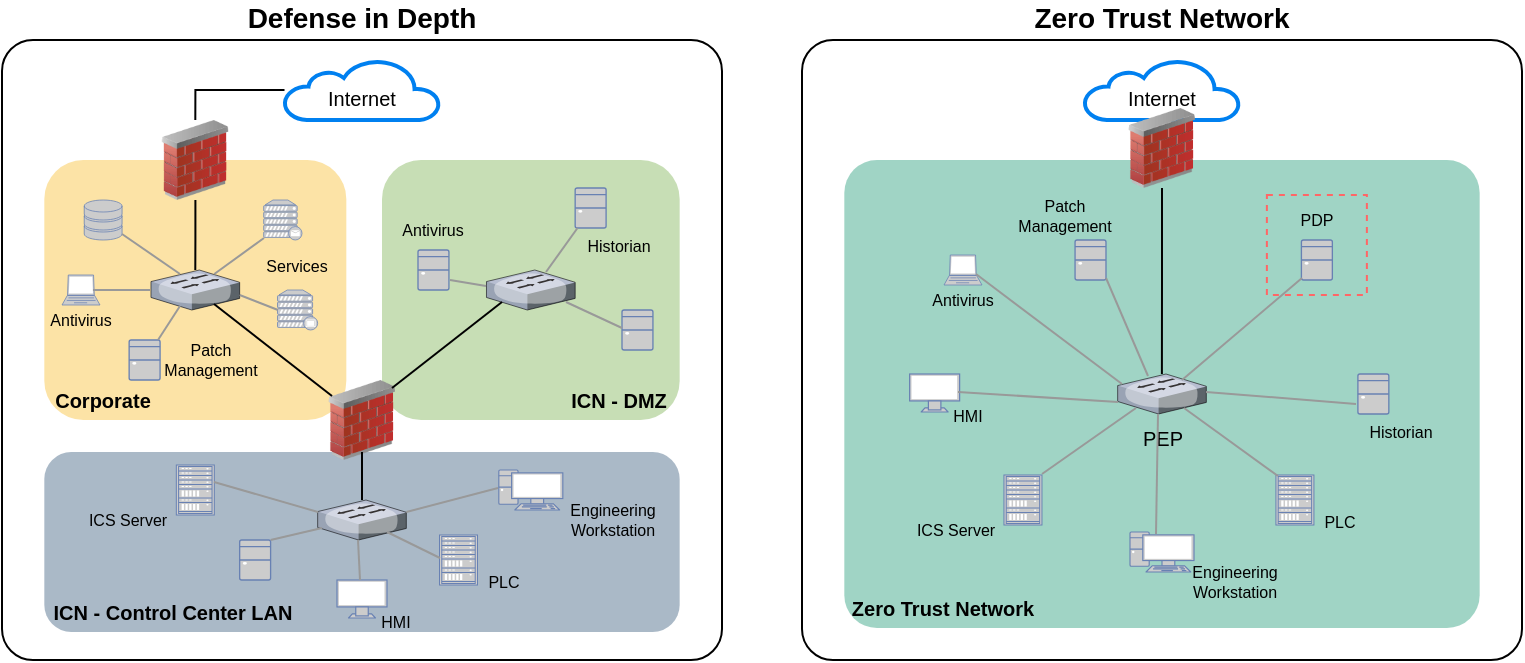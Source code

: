 <mxfile version="21.3.7" type="device">
  <diagram name="Page-1" id="qPqRIe6pFMWXluz6GCTL">
    <mxGraphModel dx="1195" dy="729" grid="1" gridSize="10" guides="1" tooltips="1" connect="1" arrows="1" fold="1" page="1" pageScale="1" pageWidth="850" pageHeight="1100" math="0" shadow="0">
      <root>
        <mxCell id="0" />
        <mxCell id="1" parent="0" />
        <mxCell id="a8OzjmlN-v2eZYr574MS-1" value="&lt;font style=&quot;font-size: 14px;&quot;&gt;&lt;b&gt;Defense in Depth&lt;/b&gt;&lt;/font&gt;" style="rounded=1;whiteSpace=wrap;html=1;arcSize=5;labelPosition=center;verticalLabelPosition=top;align=center;verticalAlign=bottom;" parent="1" vertex="1">
          <mxGeometry x="40" y="150" width="360" height="310" as="geometry" />
        </mxCell>
        <mxCell id="a8OzjmlN-v2eZYr574MS-2" value="&lt;font style=&quot;font-size: 14px;&quot;&gt;&lt;b&gt;Zero Trust Network&lt;/b&gt;&lt;/font&gt;" style="rounded=1;whiteSpace=wrap;html=1;arcSize=5;labelPosition=center;verticalLabelPosition=top;align=center;verticalAlign=bottom;" parent="1" vertex="1">
          <mxGeometry x="440" y="150" width="360" height="310" as="geometry" />
        </mxCell>
        <mxCell id="a8OzjmlN-v2eZYr574MS-27" style="edgeStyle=orthogonalEdgeStyle;rounded=0;orthogonalLoop=1;jettySize=auto;html=1;entryX=0.5;entryY=0;entryDx=0;entryDy=0;endArrow=none;endFill=0;" parent="1" source="a8OzjmlN-v2eZYr574MS-3" target="a8OzjmlN-v2eZYr574MS-24" edge="1">
          <mxGeometry relative="1" as="geometry">
            <Array as="points">
              <mxPoint x="137" y="175" />
            </Array>
          </mxGeometry>
        </mxCell>
        <mxCell id="a8OzjmlN-v2eZYr574MS-3" value="" style="html=1;verticalLabelPosition=middle;align=center;labelBackgroundColor=#ffffff;verticalAlign=middle;strokeWidth=2;strokeColor=#0080F0;shadow=0;dashed=0;shape=mxgraph.ios7.icons.cloud;labelPosition=center;" parent="1" vertex="1">
          <mxGeometry x="181.25" y="160" width="77.5" height="30" as="geometry" />
        </mxCell>
        <mxCell id="a8OzjmlN-v2eZYr574MS-5" value="" style="html=1;verticalLabelPosition=middle;align=center;labelBackgroundColor=#ffffff;verticalAlign=middle;strokeWidth=2;strokeColor=#0080F0;shadow=0;dashed=0;shape=mxgraph.ios7.icons.cloud;labelPosition=center;" parent="1" vertex="1">
          <mxGeometry x="581.25" y="160" width="77.5" height="30" as="geometry" />
        </mxCell>
        <mxCell id="a8OzjmlN-v2eZYr574MS-6" value="&lt;font style=&quot;font-size: 10px;&quot;&gt;Internet&lt;/font&gt;" style="text;html=1;strokeColor=none;fillColor=none;align=center;verticalAlign=middle;whiteSpace=wrap;rounded=0;" parent="1" vertex="1">
          <mxGeometry x="195" y="174" width="50" height="10" as="geometry" />
        </mxCell>
        <mxCell id="a8OzjmlN-v2eZYr574MS-7" value="Internet" style="text;html=1;strokeColor=none;fillColor=none;align=center;verticalAlign=middle;whiteSpace=wrap;rounded=0;fontSize=10;" parent="1" vertex="1">
          <mxGeometry x="595" y="174" width="50" height="10" as="geometry" />
        </mxCell>
        <mxCell id="a8OzjmlN-v2eZYr574MS-14" value="" style="rounded=1;whiteSpace=wrap;html=1;fillColor=#F9C74F;strokeColor=none;fillOpacity=50;" parent="1" vertex="1">
          <mxGeometry x="61.16" y="210" width="151" height="130" as="geometry" />
        </mxCell>
        <mxCell id="a8OzjmlN-v2eZYr574MS-15" value="" style="rounded=1;whiteSpace=wrap;html=1;strokeColor=none;fillColor=#90BE6D;fillOpacity=50;" parent="1" vertex="1">
          <mxGeometry x="230" y="210" width="148.83" height="130" as="geometry" />
        </mxCell>
        <mxCell id="a8OzjmlN-v2eZYr574MS-16" value="" style="rounded=1;whiteSpace=wrap;html=1;strokeColor=none;fillColor=#577590;fillOpacity=50;" parent="1" vertex="1">
          <mxGeometry x="61.16" y="356" width="317.67" height="90" as="geometry" />
        </mxCell>
        <mxCell id="a8OzjmlN-v2eZYr574MS-13" value="" style="image;html=1;image=img/lib/clip_art/networking/Firewall_02_128x128.png" parent="1" vertex="1">
          <mxGeometry x="192" y="320" width="56" height="40" as="geometry" />
        </mxCell>
        <mxCell id="a8OzjmlN-v2eZYr574MS-12" value="" style="verticalLabelPosition=bottom;sketch=0;aspect=fixed;html=1;verticalAlign=top;strokeColor=none;align=center;outlineConnect=0;shape=mxgraph.citrix.switch;" parent="1" vertex="1">
          <mxGeometry x="197.83" y="380" width="44.34" height="20" as="geometry" />
        </mxCell>
        <mxCell id="a8OzjmlN-v2eZYr574MS-11" value="" style="verticalLabelPosition=bottom;sketch=0;aspect=fixed;html=1;verticalAlign=top;strokeColor=none;align=center;outlineConnect=0;shape=mxgraph.citrix.switch;" parent="1" vertex="1">
          <mxGeometry x="282.24" y="265" width="44.34" height="20" as="geometry" />
        </mxCell>
        <mxCell id="a8OzjmlN-v2eZYr574MS-10" value="" style="verticalLabelPosition=bottom;sketch=0;aspect=fixed;html=1;verticalAlign=top;strokeColor=none;align=center;outlineConnect=0;shape=mxgraph.citrix.switch;" parent="1" vertex="1">
          <mxGeometry x="114.49" y="265" width="44.34" height="20" as="geometry" />
        </mxCell>
        <mxCell id="a8OzjmlN-v2eZYr574MS-17" value="&lt;font style=&quot;font-size: 10px;&quot;&gt;Corporate&lt;/font&gt;" style="text;html=1;strokeColor=none;fillColor=none;align=center;verticalAlign=middle;whiteSpace=wrap;rounded=0;fontSize=10;fontStyle=1" parent="1" vertex="1">
          <mxGeometry x="60" y="320" width="61.16" height="20" as="geometry" />
        </mxCell>
        <mxCell id="a8OzjmlN-v2eZYr574MS-18" value="&lt;font style=&quot;font-size: 10px;&quot;&gt;ICN - DMZ&lt;/font&gt;" style="text;html=1;strokeColor=none;fillColor=none;align=center;verticalAlign=middle;whiteSpace=wrap;rounded=0;fontSize=10;fontStyle=1" parent="1" vertex="1">
          <mxGeometry x="317.67" y="320" width="61.16" height="20" as="geometry" />
        </mxCell>
        <mxCell id="a8OzjmlN-v2eZYr574MS-19" value="&lt;font style=&quot;font-size: 10px;&quot;&gt;ICN - Control Center LAN&lt;/font&gt;" style="text;html=1;strokeColor=none;fillColor=none;align=center;verticalAlign=middle;whiteSpace=wrap;rounded=0;fontSize=10;fontStyle=1" parent="1" vertex="1">
          <mxGeometry x="61.16" y="426" width="128.84" height="20" as="geometry" />
        </mxCell>
        <mxCell id="a8OzjmlN-v2eZYr574MS-20" value="" style="rounded=1;whiteSpace=wrap;html=1;strokeColor=none;fillColor=#43AA8B;fillOpacity=50;arcSize=7;" parent="1" vertex="1">
          <mxGeometry x="461.16" y="210" width="317.67" height="234" as="geometry" />
        </mxCell>
        <mxCell id="a8OzjmlN-v2eZYr574MS-21" value="&lt;font style=&quot;font-size: 10px;&quot;&gt;Zero Trust Network&lt;/font&gt;" style="text;html=1;strokeColor=none;fillColor=none;align=center;verticalAlign=middle;whiteSpace=wrap;rounded=0;fontSize=10;fontStyle=1" parent="1" vertex="1">
          <mxGeometry x="461.14" y="424" width="98.84" height="20" as="geometry" />
        </mxCell>
        <mxCell id="a8OzjmlN-v2eZYr574MS-22" value="PEP" style="verticalLabelPosition=bottom;sketch=0;aspect=fixed;html=1;verticalAlign=top;strokeColor=none;align=center;outlineConnect=0;shape=mxgraph.citrix.switch;fontSize=10;" parent="1" vertex="1">
          <mxGeometry x="597.83" y="317" width="44.34" height="20" as="geometry" />
        </mxCell>
        <mxCell id="a8OzjmlN-v2eZYr574MS-28" style="edgeStyle=orthogonalEdgeStyle;rounded=0;orthogonalLoop=1;jettySize=auto;html=1;endArrow=none;endFill=0;" parent="1" source="a8OzjmlN-v2eZYr574MS-23" target="a8OzjmlN-v2eZYr574MS-22" edge="1">
          <mxGeometry relative="1" as="geometry" />
        </mxCell>
        <mxCell id="a8OzjmlN-v2eZYr574MS-23" value="" style="image;html=1;image=img/lib/clip_art/networking/Firewall_02_128x128.png" parent="1" vertex="1">
          <mxGeometry x="592" y="184" width="56" height="40" as="geometry" />
        </mxCell>
        <mxCell id="a8OzjmlN-v2eZYr574MS-29" style="edgeStyle=orthogonalEdgeStyle;rounded=0;orthogonalLoop=1;jettySize=auto;html=1;endArrow=none;endFill=0;" parent="1" source="a8OzjmlN-v2eZYr574MS-24" target="a8OzjmlN-v2eZYr574MS-10" edge="1">
          <mxGeometry relative="1" as="geometry" />
        </mxCell>
        <mxCell id="a8OzjmlN-v2eZYr574MS-24" value="" style="image;html=1;image=img/lib/clip_art/networking/Firewall_02_128x128.png" parent="1" vertex="1">
          <mxGeometry x="108.66" y="190" width="56" height="40" as="geometry" />
        </mxCell>
        <mxCell id="a8OzjmlN-v2eZYr574MS-32" value="" style="endArrow=none;html=1;rounded=0;" parent="1" edge="1">
          <mxGeometry width="50" height="50" relative="1" as="geometry">
            <mxPoint x="205" y="328" as="sourcePoint" />
            <mxPoint x="146" y="282" as="targetPoint" />
          </mxGeometry>
        </mxCell>
        <mxCell id="a8OzjmlN-v2eZYr574MS-33" value="" style="endArrow=none;html=1;rounded=0;" parent="1" edge="1">
          <mxGeometry width="50" height="50" relative="1" as="geometry">
            <mxPoint x="235" y="324" as="sourcePoint" />
            <mxPoint x="290" y="281" as="targetPoint" />
          </mxGeometry>
        </mxCell>
        <mxCell id="a8OzjmlN-v2eZYr574MS-34" value="" style="endArrow=none;html=1;rounded=0;" parent="1" edge="1">
          <mxGeometry width="50" height="50" relative="1" as="geometry">
            <mxPoint x="220" y="380" as="sourcePoint" />
            <mxPoint x="220" y="356" as="targetPoint" />
          </mxGeometry>
        </mxCell>
        <mxCell id="a8OzjmlN-v2eZYr574MS-36" value="" style="fontColor=#0066CC;verticalAlign=top;verticalLabelPosition=bottom;labelPosition=center;align=center;html=1;outlineConnect=0;fillColor=#CCCCCC;strokeColor=#6881B3;gradientColor=none;gradientDirection=north;strokeWidth=2;shape=mxgraph.networks.laptop;" parent="1" vertex="1">
          <mxGeometry x="70" y="267.5" width="19" height="15" as="geometry" />
        </mxCell>
        <mxCell id="a8OzjmlN-v2eZYr574MS-37" value="" style="fontColor=#0066CC;verticalAlign=top;verticalLabelPosition=bottom;labelPosition=center;align=center;html=1;outlineConnect=0;fillColor=#CCCCCC;strokeColor=#6881B3;gradientColor=none;gradientDirection=north;strokeWidth=2;shape=mxgraph.networks.storage;" parent="1" vertex="1">
          <mxGeometry x="81.12" y="230" width="18.92" height="20" as="geometry" />
        </mxCell>
        <mxCell id="a8OzjmlN-v2eZYr574MS-38" value="" style="fontColor=#0066CC;verticalAlign=top;verticalLabelPosition=bottom;labelPosition=center;align=center;html=1;outlineConnect=0;fillColor=#CCCCCC;strokeColor=#6881B3;gradientColor=none;gradientDirection=north;strokeWidth=2;shape=mxgraph.networks.desktop_pc;" parent="1" vertex="1">
          <mxGeometry x="103.57" y="300" width="15.47" height="20" as="geometry" />
        </mxCell>
        <mxCell id="a8OzjmlN-v2eZYr574MS-39" value="" style="fontColor=#0066CC;verticalAlign=top;verticalLabelPosition=bottom;labelPosition=center;align=center;html=1;outlineConnect=0;fillColor=#CCCCCC;strokeColor=#6881B3;gradientColor=none;gradientDirection=north;strokeWidth=2;shape=mxgraph.networks.rack;" parent="1" vertex="1">
          <mxGeometry x="127.16" y="362.5" width="19" height="25" as="geometry" />
        </mxCell>
        <mxCell id="a8OzjmlN-v2eZYr574MS-40" value="" style="fontColor=#0066CC;verticalAlign=top;verticalLabelPosition=bottom;labelPosition=center;align=center;html=1;outlineConnect=0;fillColor=#CCCCCC;strokeColor=#6881B3;gradientColor=none;gradientDirection=north;strokeWidth=2;shape=mxgraph.networks.desktop_pc;" parent="1" vertex="1">
          <mxGeometry x="158.83" y="400" width="15.47" height="20" as="geometry" />
        </mxCell>
        <mxCell id="a8OzjmlN-v2eZYr574MS-42" value="" style="fontColor=#0066CC;verticalAlign=top;verticalLabelPosition=bottom;labelPosition=center;align=center;html=1;outlineConnect=0;fillColor=#CCCCCC;strokeColor=#6881B3;gradientColor=none;gradientDirection=north;strokeWidth=2;shape=mxgraph.networks.mail_server;" parent="1" vertex="1">
          <mxGeometry x="170.83" y="230" width="19.17" height="20" as="geometry" />
        </mxCell>
        <mxCell id="a8OzjmlN-v2eZYr574MS-43" value="" style="fontColor=#0066CC;verticalAlign=top;verticalLabelPosition=bottom;labelPosition=center;align=center;html=1;outlineConnect=0;fillColor=#CCCCCC;strokeColor=#6881B3;gradientColor=none;gradientDirection=north;strokeWidth=2;shape=mxgraph.networks.proxy_server;" parent="1" vertex="1">
          <mxGeometry x="177.75" y="275" width="20.08" height="20" as="geometry" />
        </mxCell>
        <mxCell id="a8OzjmlN-v2eZYr574MS-45" value="" style="fontColor=#0066CC;verticalAlign=top;verticalLabelPosition=bottom;labelPosition=center;align=center;html=1;outlineConnect=0;fillColor=#CCCCCC;strokeColor=#6881B3;gradientColor=none;gradientDirection=north;strokeWidth=2;shape=mxgraph.networks.pc;" parent="1" vertex="1">
          <mxGeometry x="288.41" y="365" width="32" height="20" as="geometry" />
        </mxCell>
        <mxCell id="a8OzjmlN-v2eZYr574MS-46" value="" style="fontColor=#0066CC;verticalAlign=top;verticalLabelPosition=bottom;labelPosition=center;align=center;html=1;outlineConnect=0;fillColor=#CCCCCC;strokeColor=#6881B3;gradientColor=none;gradientDirection=north;strokeWidth=2;shape=mxgraph.networks.desktop_pc;" parent="1" vertex="1">
          <mxGeometry x="248" y="255" width="15.47" height="20" as="geometry" />
        </mxCell>
        <mxCell id="a8OzjmlN-v2eZYr574MS-47" value="" style="fontColor=#0066CC;verticalAlign=top;verticalLabelPosition=bottom;labelPosition=center;align=center;html=1;outlineConnect=0;fillColor=#CCCCCC;strokeColor=#6881B3;gradientColor=none;gradientDirection=north;strokeWidth=2;shape=mxgraph.networks.desktop_pc;" parent="1" vertex="1">
          <mxGeometry x="326.58" y="224" width="15.47" height="20" as="geometry" />
        </mxCell>
        <mxCell id="a8OzjmlN-v2eZYr574MS-48" value="" style="fontColor=#0066CC;verticalAlign=top;verticalLabelPosition=bottom;labelPosition=center;align=center;html=1;outlineConnect=0;fillColor=#CCCCCC;strokeColor=#6881B3;gradientColor=none;gradientDirection=north;strokeWidth=2;shape=mxgraph.networks.desktop_pc;" parent="1" vertex="1">
          <mxGeometry x="350" y="285" width="15.47" height="20" as="geometry" />
        </mxCell>
        <mxCell id="a8OzjmlN-v2eZYr574MS-50" value="" style="fontColor=#0066CC;verticalAlign=top;verticalLabelPosition=bottom;labelPosition=center;align=center;html=1;outlineConnect=0;fillColor=#CCCCCC;strokeColor=#6881B3;gradientColor=none;gradientDirection=north;strokeWidth=2;shape=mxgraph.networks.rack;" parent="1" vertex="1">
          <mxGeometry x="258.75" y="397.5" width="19" height="25" as="geometry" />
        </mxCell>
        <mxCell id="a8OzjmlN-v2eZYr574MS-51" value="&lt;font style=&quot;font-size: 8px;&quot;&gt;Antivirus&lt;/font&gt;" style="text;html=1;strokeColor=none;fillColor=none;align=center;verticalAlign=middle;whiteSpace=wrap;rounded=0;fontSize=8;" parent="1" vertex="1">
          <mxGeometry x="59.02" y="285" width="40.96" height="10" as="geometry" />
        </mxCell>
        <mxCell id="a8OzjmlN-v2eZYr574MS-52" value="" style="fontColor=#0066CC;verticalAlign=top;verticalLabelPosition=bottom;labelPosition=center;align=center;html=1;outlineConnect=0;fillColor=#CCCCCC;strokeColor=#6881B3;gradientColor=none;gradientDirection=north;strokeWidth=2;shape=mxgraph.networks.monitor;" parent="1" vertex="1">
          <mxGeometry x="207.5" y="420" width="25" height="19" as="geometry" />
        </mxCell>
        <mxCell id="a8OzjmlN-v2eZYr574MS-53" value="&lt;font style=&quot;font-size: 8px;&quot;&gt;HMI&lt;/font&gt;" style="text;html=1;strokeColor=none;fillColor=none;align=center;verticalAlign=middle;whiteSpace=wrap;rounded=0;fontSize=8;" parent="1" vertex="1">
          <mxGeometry x="227.5" y="436" width="17.5" height="10" as="geometry" />
        </mxCell>
        <mxCell id="a8OzjmlN-v2eZYr574MS-54" value="&lt;font style=&quot;font-size: 8px;&quot;&gt;Engineering Workstation&lt;/font&gt;" style="text;html=1;strokeColor=none;fillColor=none;align=center;verticalAlign=middle;whiteSpace=wrap;rounded=0;fontSize=8;" parent="1" vertex="1">
          <mxGeometry x="324.51" y="380" width="40.96" height="20" as="geometry" />
        </mxCell>
        <mxCell id="a8OzjmlN-v2eZYr574MS-55" value="&lt;font style=&quot;font-size: 8px;&quot;&gt;PLC&lt;/font&gt;" style="text;html=1;strokeColor=none;fillColor=none;align=center;verticalAlign=middle;whiteSpace=wrap;rounded=0;fontSize=8;" parent="1" vertex="1">
          <mxGeometry x="282.24" y="416" width="17.5" height="10" as="geometry" />
        </mxCell>
        <mxCell id="a8OzjmlN-v2eZYr574MS-56" value="&lt;font style=&quot;font-size: 8px;&quot;&gt;ICS Server&lt;/font&gt;" style="text;html=1;strokeColor=none;fillColor=none;align=center;verticalAlign=middle;whiteSpace=wrap;rounded=0;fontSize=8;" parent="1" vertex="1">
          <mxGeometry x="80" y="385" width="46.16" height="10" as="geometry" />
        </mxCell>
        <mxCell id="a8OzjmlN-v2eZYr574MS-57" value="&lt;font style=&quot;font-size: 8px;&quot;&gt;Services&lt;/font&gt;" style="text;html=1;strokeColor=none;fillColor=none;align=center;verticalAlign=middle;whiteSpace=wrap;rounded=0;fontSize=8;" parent="1" vertex="1">
          <mxGeometry x="166.54" y="257.5" width="40.96" height="10" as="geometry" />
        </mxCell>
        <mxCell id="a8OzjmlN-v2eZYr574MS-58" value="&lt;font style=&quot;font-size: 8px;&quot;&gt;Antivirus&lt;/font&gt;" style="text;html=1;strokeColor=none;fillColor=none;align=center;verticalAlign=middle;whiteSpace=wrap;rounded=0;fontSize=8;" parent="1" vertex="1">
          <mxGeometry x="235.26" y="240" width="40.96" height="10" as="geometry" />
        </mxCell>
        <mxCell id="a8OzjmlN-v2eZYr574MS-59" value="&lt;font style=&quot;font-size: 8px;&quot;&gt;Historian&lt;/font&gt;" style="text;html=1;strokeColor=none;fillColor=none;align=center;verticalAlign=middle;whiteSpace=wrap;rounded=0;fontSize=8;" parent="1" vertex="1">
          <mxGeometry x="327.77" y="247.5" width="40.96" height="10" as="geometry" />
        </mxCell>
        <mxCell id="a8OzjmlN-v2eZYr574MS-60" value="&lt;font style=&quot;font-size: 8px;&quot;&gt;Patch Management&lt;/font&gt;" style="text;html=1;strokeColor=none;fillColor=none;align=center;verticalAlign=middle;whiteSpace=wrap;rounded=0;fontSize=8;" parent="1" vertex="1">
          <mxGeometry x="123.7" y="300" width="40.96" height="20" as="geometry" />
        </mxCell>
        <mxCell id="a8OzjmlN-v2eZYr574MS-63" value="" style="fontColor=#0066CC;verticalAlign=top;verticalLabelPosition=bottom;labelPosition=center;align=center;html=1;outlineConnect=0;fillColor=#CCCCCC;strokeColor=#6881B3;gradientColor=none;gradientDirection=north;strokeWidth=2;shape=mxgraph.networks.pc;" parent="1" vertex="1">
          <mxGeometry x="604" y="396" width="32" height="20" as="geometry" />
        </mxCell>
        <mxCell id="a8OzjmlN-v2eZYr574MS-64" value="" style="fontColor=#0066CC;verticalAlign=top;verticalLabelPosition=bottom;labelPosition=center;align=center;html=1;outlineConnect=0;fillColor=#CCCCCC;strokeColor=#6881B3;gradientColor=none;gradientDirection=north;strokeWidth=2;shape=mxgraph.networks.desktop_pc;" parent="1" vertex="1">
          <mxGeometry x="689.71" y="250" width="15.47" height="20" as="geometry" />
        </mxCell>
        <mxCell id="a8OzjmlN-v2eZYr574MS-67" value="&lt;font style=&quot;font-size: 8px;&quot;&gt;Antivirus&lt;/font&gt;" style="text;html=1;strokeColor=none;fillColor=none;align=center;verticalAlign=middle;whiteSpace=wrap;rounded=0;fontSize=8;" parent="1" vertex="1">
          <mxGeometry x="500.02" y="275" width="40.96" height="10" as="geometry" />
        </mxCell>
        <mxCell id="a8OzjmlN-v2eZYr574MS-68" value="" style="fontColor=#0066CC;verticalAlign=top;verticalLabelPosition=bottom;labelPosition=center;align=center;html=1;outlineConnect=0;fillColor=#CCCCCC;strokeColor=#6881B3;gradientColor=none;gradientDirection=north;strokeWidth=2;shape=mxgraph.networks.laptop;" parent="1" vertex="1">
          <mxGeometry x="511.0" y="257.5" width="19" height="15" as="geometry" />
        </mxCell>
        <mxCell id="a8OzjmlN-v2eZYr574MS-71" value="&lt;font style=&quot;font-size: 8px;&quot;&gt;PDP&lt;/font&gt;" style="text;html=1;strokeColor=none;fillColor=none;align=center;verticalAlign=middle;whiteSpace=wrap;rounded=0;fontSize=8;" parent="1" vertex="1">
          <mxGeometry x="676.96" y="235" width="40.96" height="10" as="geometry" />
        </mxCell>
        <mxCell id="a8OzjmlN-v2eZYr574MS-72" value="" style="fontColor=#0066CC;verticalAlign=top;verticalLabelPosition=bottom;labelPosition=center;align=center;html=1;outlineConnect=0;fillColor=#CCCCCC;strokeColor=#6881B3;gradientColor=none;gradientDirection=north;strokeWidth=2;shape=mxgraph.networks.rack;" parent="1" vertex="1">
          <mxGeometry x="676.96" y="367.5" width="19" height="25" as="geometry" />
        </mxCell>
        <mxCell id="a8OzjmlN-v2eZYr574MS-73" value="&lt;font style=&quot;font-size: 8px;&quot;&gt;PLC&lt;/font&gt;" style="text;html=1;strokeColor=none;fillColor=none;align=center;verticalAlign=middle;whiteSpace=wrap;rounded=0;fontSize=8;" parent="1" vertex="1">
          <mxGeometry x="700.45" y="386" width="17.5" height="10" as="geometry" />
        </mxCell>
        <mxCell id="a8OzjmlN-v2eZYr574MS-74" value="&lt;font style=&quot;font-size: 8px;&quot;&gt;Engineering Workstation&lt;/font&gt;" style="text;html=1;strokeColor=none;fillColor=none;align=center;verticalAlign=middle;whiteSpace=wrap;rounded=0;fontSize=8;" parent="1" vertex="1">
          <mxGeometry x="636" y="411" width="40.96" height="20" as="geometry" />
        </mxCell>
        <mxCell id="a8OzjmlN-v2eZYr574MS-75" value="" style="fontColor=#0066CC;verticalAlign=top;verticalLabelPosition=bottom;labelPosition=center;align=center;html=1;outlineConnect=0;fillColor=#CCCCCC;strokeColor=#6881B3;gradientColor=none;gradientDirection=north;strokeWidth=2;shape=mxgraph.networks.rack;" parent="1" vertex="1">
          <mxGeometry x="540.98" y="367.5" width="19" height="25" as="geometry" />
        </mxCell>
        <mxCell id="a8OzjmlN-v2eZYr574MS-76" value="&lt;font style=&quot;font-size: 8px;&quot;&gt;ICS Server&lt;/font&gt;" style="text;html=1;strokeColor=none;fillColor=none;align=center;verticalAlign=middle;whiteSpace=wrap;rounded=0;fontSize=8;" parent="1" vertex="1">
          <mxGeometry x="493.82" y="390" width="46.16" height="10" as="geometry" />
        </mxCell>
        <mxCell id="a8OzjmlN-v2eZYr574MS-79" value="" style="fontColor=#0066CC;verticalAlign=top;verticalLabelPosition=bottom;labelPosition=center;align=center;html=1;outlineConnect=0;fillColor=#CCCCCC;strokeColor=#6881B3;gradientColor=none;gradientDirection=north;strokeWidth=2;shape=mxgraph.networks.desktop_pc;" parent="1" vertex="1">
          <mxGeometry x="717.95" y="317" width="15.47" height="20" as="geometry" />
        </mxCell>
        <mxCell id="a8OzjmlN-v2eZYr574MS-80" value="&lt;font style=&quot;font-size: 8px;&quot;&gt;Historian&lt;/font&gt;" style="text;html=1;strokeColor=none;fillColor=none;align=center;verticalAlign=middle;whiteSpace=wrap;rounded=0;fontSize=8;" parent="1" vertex="1">
          <mxGeometry x="719.14" y="340.5" width="40.96" height="10" as="geometry" />
        </mxCell>
        <mxCell id="a8OzjmlN-v2eZYr574MS-81" value="" style="fontColor=#0066CC;verticalAlign=top;verticalLabelPosition=bottom;labelPosition=center;align=center;html=1;outlineConnect=0;fillColor=#CCCCCC;strokeColor=#6881B3;gradientColor=none;gradientDirection=north;strokeWidth=2;shape=mxgraph.networks.monitor;" parent="1" vertex="1">
          <mxGeometry x="493.82" y="317" width="25" height="19" as="geometry" />
        </mxCell>
        <mxCell id="a8OzjmlN-v2eZYr574MS-82" value="&lt;font style=&quot;font-size: 8px;&quot;&gt;HMI&lt;/font&gt;" style="text;html=1;strokeColor=none;fillColor=none;align=center;verticalAlign=middle;whiteSpace=wrap;rounded=0;fontSize=8;" parent="1" vertex="1">
          <mxGeometry x="513.82" y="333" width="17.5" height="10" as="geometry" />
        </mxCell>
        <mxCell id="a8OzjmlN-v2eZYr574MS-84" value="" style="fontColor=#0066CC;verticalAlign=top;verticalLabelPosition=bottom;labelPosition=center;align=center;html=1;outlineConnect=0;fillColor=#CCCCCC;strokeColor=#6881B3;gradientColor=none;gradientDirection=north;strokeWidth=2;shape=mxgraph.networks.desktop_pc;" parent="1" vertex="1">
          <mxGeometry x="576.53" y="250" width="15.47" height="20" as="geometry" />
        </mxCell>
        <mxCell id="a8OzjmlN-v2eZYr574MS-85" value="&lt;font style=&quot;font-size: 8px;&quot;&gt;Patch Management&lt;/font&gt;" style="text;html=1;strokeColor=none;fillColor=none;align=center;verticalAlign=middle;whiteSpace=wrap;rounded=0;fontSize=8;" parent="1" vertex="1">
          <mxGeometry x="551.04" y="227.5" width="40.96" height="20" as="geometry" />
        </mxCell>
        <mxCell id="percwQRazy5cdRAGGPO7-1" value="" style="whiteSpace=wrap;html=1;aspect=fixed;dashed=1;strokeColor=#FF6666;fillColor=none;" vertex="1" parent="1">
          <mxGeometry x="672.44" y="227.5" width="50" height="50" as="geometry" />
        </mxCell>
        <mxCell id="percwQRazy5cdRAGGPO7-2" value="" style="endArrow=none;html=1;rounded=0;strokeColor=#999999;" edge="1" parent="1">
          <mxGeometry width="50" height="50" relative="1" as="geometry">
            <mxPoint x="630" y="320" as="sourcePoint" />
            <mxPoint x="690" y="269" as="targetPoint" />
          </mxGeometry>
        </mxCell>
        <mxCell id="percwQRazy5cdRAGGPO7-3" value="" style="endArrow=none;html=1;rounded=0;strokeColor=#999999;" edge="1" parent="1">
          <mxGeometry width="50" height="50" relative="1" as="geometry">
            <mxPoint x="642" y="326" as="sourcePoint" />
            <mxPoint x="717" y="332" as="targetPoint" />
          </mxGeometry>
        </mxCell>
        <mxCell id="percwQRazy5cdRAGGPO7-4" value="" style="endArrow=none;html=1;rounded=0;strokeColor=#999999;" edge="1" parent="1">
          <mxGeometry width="50" height="50" relative="1" as="geometry">
            <mxPoint x="631" y="334" as="sourcePoint" />
            <mxPoint x="678" y="368" as="targetPoint" />
          </mxGeometry>
        </mxCell>
        <mxCell id="percwQRazy5cdRAGGPO7-5" value="" style="endArrow=none;html=1;rounded=0;strokeColor=#999999;" edge="1" parent="1">
          <mxGeometry width="50" height="50" relative="1" as="geometry">
            <mxPoint x="618" y="337" as="sourcePoint" />
            <mxPoint x="617" y="397" as="targetPoint" />
          </mxGeometry>
        </mxCell>
        <mxCell id="percwQRazy5cdRAGGPO7-7" value="" style="endArrow=none;html=1;rounded=0;strokeColor=#999999;" edge="1" parent="1">
          <mxGeometry width="50" height="50" relative="1" as="geometry">
            <mxPoint x="607" y="334" as="sourcePoint" />
            <mxPoint x="560" y="367" as="targetPoint" />
          </mxGeometry>
        </mxCell>
        <mxCell id="percwQRazy5cdRAGGPO7-9" value="" style="endArrow=none;html=1;rounded=0;strokeColor=#999999;" edge="1" parent="1">
          <mxGeometry width="50" height="50" relative="1" as="geometry">
            <mxPoint x="598" y="331" as="sourcePoint" />
            <mxPoint x="518" y="326" as="targetPoint" />
          </mxGeometry>
        </mxCell>
        <mxCell id="percwQRazy5cdRAGGPO7-10" value="" style="endArrow=none;html=1;rounded=0;strokeColor=#999999;" edge="1" parent="1">
          <mxGeometry width="50" height="50" relative="1" as="geometry">
            <mxPoint x="600" y="322" as="sourcePoint" />
            <mxPoint x="527" y="267" as="targetPoint" />
          </mxGeometry>
        </mxCell>
        <mxCell id="percwQRazy5cdRAGGPO7-11" value="" style="endArrow=none;html=1;rounded=0;strokeColor=#999999;" edge="1" parent="1">
          <mxGeometry width="50" height="50" relative="1" as="geometry">
            <mxPoint x="613" y="318" as="sourcePoint" />
            <mxPoint x="592" y="269" as="targetPoint" />
          </mxGeometry>
        </mxCell>
        <mxCell id="percwQRazy5cdRAGGPO7-12" value="" style="endArrow=none;html=1;rounded=0;strokeColor=#999999;" edge="1" parent="1">
          <mxGeometry width="50" height="50" relative="1" as="geometry">
            <mxPoint x="129" y="267" as="sourcePoint" />
            <mxPoint x="100" y="247" as="targetPoint" />
          </mxGeometry>
        </mxCell>
        <mxCell id="percwQRazy5cdRAGGPO7-13" value="" style="endArrow=none;html=1;rounded=0;strokeColor=#999999;" edge="1" parent="1">
          <mxGeometry width="50" height="50" relative="1" as="geometry">
            <mxPoint x="114" y="275" as="sourcePoint" />
            <mxPoint x="85.49" y="275" as="targetPoint" />
          </mxGeometry>
        </mxCell>
        <mxCell id="percwQRazy5cdRAGGPO7-14" value="" style="endArrow=none;html=1;rounded=0;strokeColor=#999999;" edge="1" parent="1">
          <mxGeometry width="50" height="50" relative="1" as="geometry">
            <mxPoint x="129" y="283" as="sourcePoint" />
            <mxPoint x="118" y="300" as="targetPoint" />
          </mxGeometry>
        </mxCell>
        <mxCell id="percwQRazy5cdRAGGPO7-15" value="" style="endArrow=none;html=1;rounded=0;strokeColor=#999999;" edge="1" parent="1">
          <mxGeometry width="50" height="50" relative="1" as="geometry">
            <mxPoint x="171" y="249" as="sourcePoint" />
            <mxPoint x="146.16" y="267" as="targetPoint" />
          </mxGeometry>
        </mxCell>
        <mxCell id="percwQRazy5cdRAGGPO7-16" value="" style="endArrow=none;html=1;rounded=0;strokeColor=#999999;" edge="1" parent="1">
          <mxGeometry width="50" height="50" relative="1" as="geometry">
            <mxPoint x="178" y="285" as="sourcePoint" />
            <mxPoint x="158.83" y="277.5" as="targetPoint" />
          </mxGeometry>
        </mxCell>
        <mxCell id="percwQRazy5cdRAGGPO7-17" value="" style="endArrow=none;html=1;rounded=0;strokeColor=#999999;" edge="1" parent="1">
          <mxGeometry width="50" height="50" relative="1" as="geometry">
            <mxPoint x="327.77" y="244" as="sourcePoint" />
            <mxPoint x="312" y="266" as="targetPoint" />
          </mxGeometry>
        </mxCell>
        <mxCell id="percwQRazy5cdRAGGPO7-18" value="" style="endArrow=none;html=1;rounded=0;strokeColor=#999999;" edge="1" parent="1">
          <mxGeometry width="50" height="50" relative="1" as="geometry">
            <mxPoint x="350" y="294" as="sourcePoint" />
            <mxPoint x="322" y="281" as="targetPoint" />
          </mxGeometry>
        </mxCell>
        <mxCell id="percwQRazy5cdRAGGPO7-19" value="" style="endArrow=none;html=1;rounded=0;strokeColor=#999999;" edge="1" parent="1">
          <mxGeometry width="50" height="50" relative="1" as="geometry">
            <mxPoint x="282" y="273" as="sourcePoint" />
            <mxPoint x="264" y="270" as="targetPoint" />
          </mxGeometry>
        </mxCell>
        <mxCell id="percwQRazy5cdRAGGPO7-20" value="" style="endArrow=none;html=1;rounded=0;strokeColor=#999999;" edge="1" parent="1">
          <mxGeometry width="50" height="50" relative="1" as="geometry">
            <mxPoint x="259" y="409" as="sourcePoint" />
            <mxPoint x="232.5" y="396" as="targetPoint" />
          </mxGeometry>
        </mxCell>
        <mxCell id="percwQRazy5cdRAGGPO7-21" value="" style="endArrow=none;html=1;rounded=0;strokeColor=#999999;" edge="1" parent="1">
          <mxGeometry width="50" height="50" relative="1" as="geometry">
            <mxPoint x="288" y="374" as="sourcePoint" />
            <mxPoint x="242.17" y="386" as="targetPoint" />
          </mxGeometry>
        </mxCell>
        <mxCell id="percwQRazy5cdRAGGPO7-23" value="" style="endArrow=none;html=1;rounded=0;strokeColor=#999999;" edge="1" parent="1">
          <mxGeometry width="50" height="50" relative="1" as="geometry">
            <mxPoint x="200" y="394" as="sourcePoint" />
            <mxPoint x="174.3" y="400" as="targetPoint" />
          </mxGeometry>
        </mxCell>
        <mxCell id="percwQRazy5cdRAGGPO7-24" value="" style="endArrow=none;html=1;rounded=0;strokeColor=#999999;" edge="1" parent="1">
          <mxGeometry width="50" height="50" relative="1" as="geometry">
            <mxPoint x="219" y="420" as="sourcePoint" />
            <mxPoint x="218" y="400" as="targetPoint" />
          </mxGeometry>
        </mxCell>
        <mxCell id="percwQRazy5cdRAGGPO7-25" value="" style="endArrow=none;html=1;rounded=0;strokeColor=#999999;" edge="1" parent="1">
          <mxGeometry width="50" height="50" relative="1" as="geometry">
            <mxPoint x="198" y="386" as="sourcePoint" />
            <mxPoint x="146" y="371" as="targetPoint" />
          </mxGeometry>
        </mxCell>
      </root>
    </mxGraphModel>
  </diagram>
</mxfile>
